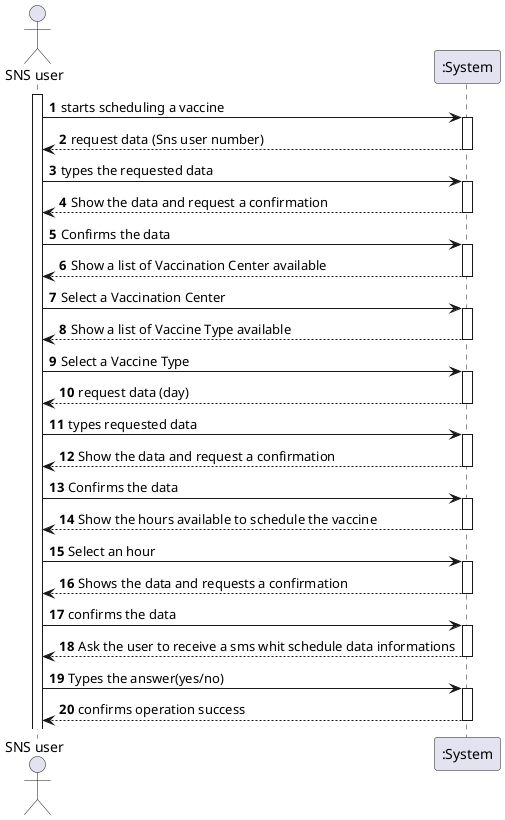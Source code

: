 @startuml
'https://plantuml.com/sequence-diagram

autonumber
actor "SNS user"
activate "SNS user"
"SNS user" -> ":System": starts scheduling a vaccine
activate ":System"
":System" --> "SNS user": request data (Sns user number)
deactivate ":System"
"SNS user" -> ":System": types the requested data
activate ":System"
":System" --> "SNS user": Show the data and request a confirmation
deactivate ":System"
"SNS user" -> ":System":  Confirms the data
activate ":System"
":System" --> "SNS user": Show a list of Vaccination Center available
deactivate ":System"
"SNS user" -> ":System": Select a Vaccination Center
activate ":System"
":System" --> "SNS user": Show a list of Vaccine Type available
deactivate ":System"
"SNS user" -> ":System": Select a Vaccine Type
activate ":System"
":System" --> "SNS user": request data (day)
deactivate ":System"
"SNS user" -> ":System": types requested data
activate ":System"
":System" --> "SNS user": Show the data and request a confirmation
deactivate ":System"
"SNS user" -> ":System":  Confirms the data
activate ":System"
":System" --> "SNS user": Show the hours available to schedule the vaccine
deactivate ":System"
"SNS user" -> ":System": Select an hour
activate ":System"
":System" --> "SNS user": Shows the data and requests a confirmation
deactivate ":System"
"SNS user" -> ":System": confirms the data
activate ":System"
":System" --> "SNS user": Ask the user to receive a sms whit schedule data informations
deactivate ":System"
"SNS user" -> ":System": Types the answer(yes/no)
activate ":System"
":System" --> "SNS user": confirms operation success
deactivate ":System"

@enduml

